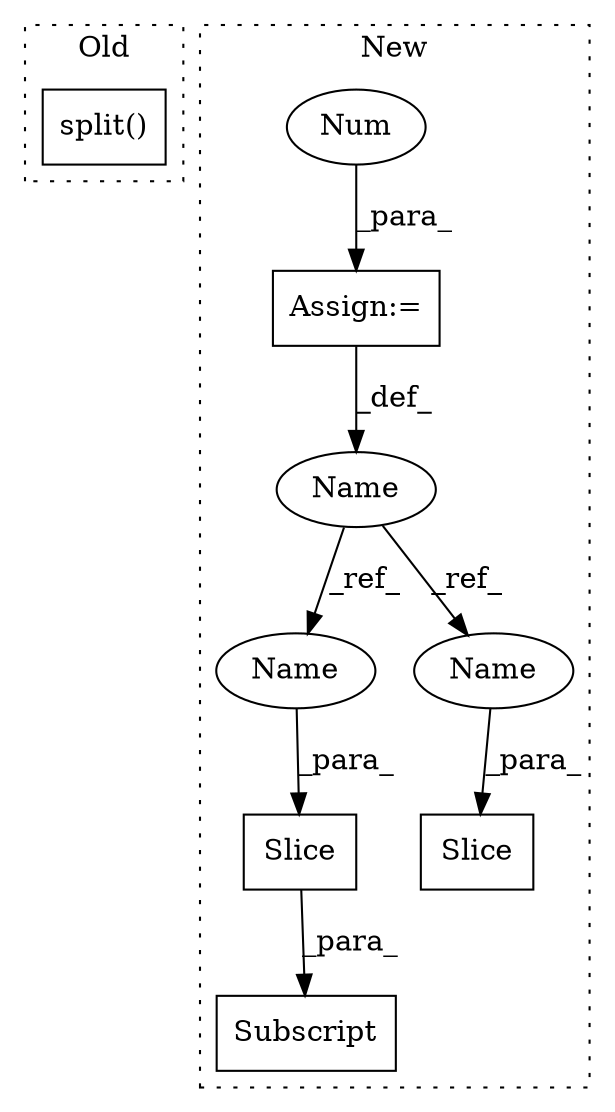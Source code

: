 digraph G {
subgraph cluster0 {
1 [label="split()" a="75" s="1818,1838" l="17,1" shape="box"];
label = "Old";
style="dotted";
}
subgraph cluster1 {
2 [label="Slice" a="80" s="2247" l="28" shape="box"];
3 [label="Assign:=" a="68" s="1244" l="3" shape="box"];
4 [label="Name" a="87" s="1239" l="5" shape="ellipse"];
5 [label="Slice" a="80" s="1528" l="13" shape="box"];
6 [label="Num" a="76" s="1247" l="2" shape="ellipse"];
7 [label="Subscript" a="63" s="2236,0" l="40,0" shape="box"];
8 [label="Name" a="87" s="2247" l="5" shape="ellipse"];
9 [label="Name" a="87" s="1528" l="5" shape="ellipse"];
label = "New";
style="dotted";
}
2 -> 7 [label="_para_"];
3 -> 4 [label="_def_"];
4 -> 8 [label="_ref_"];
4 -> 9 [label="_ref_"];
6 -> 3 [label="_para_"];
8 -> 2 [label="_para_"];
9 -> 5 [label="_para_"];
}